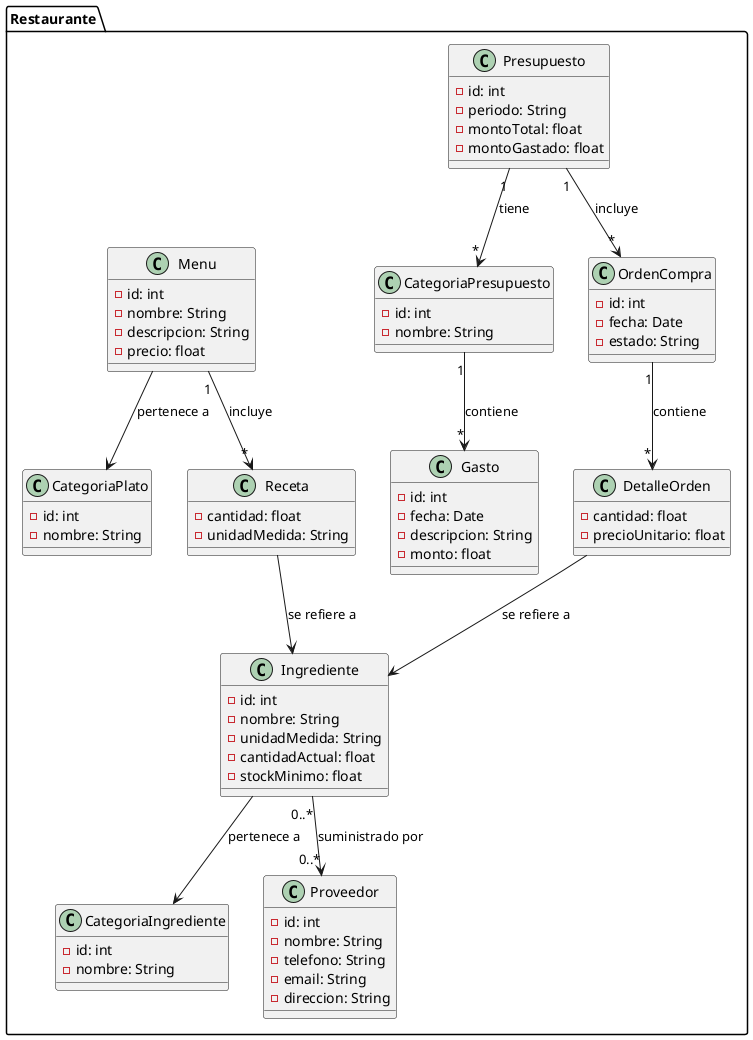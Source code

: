 @startuml
package "Restaurante" {

    '==============================
    ' INVENTARIO
    '==============================
    
        class Ingrediente {
            - id: int
            - nombre: String
            - unidadMedida: String
            - cantidadActual: float
            - stockMinimo: float
        }

        class CategoriaIngrediente {
            - id: int
            - nombre: String
        }

        class Proveedor {
            - id: int
            - nombre: String
            - telefono: String
            - email: String
            - direccion: String
        }

        class DetalleOrden {
            - cantidad: float
            - precioUnitario: float
        }

        ' Relaciones Inventario
        Ingrediente --> CategoriaIngrediente : pertenece a
        Ingrediente "0..*" --> "0..*" Proveedor : suministrado por
        DetalleOrden --> Ingrediente : se refiere a
    

    '==============================
    ' PRESUPUESTO
    '==============================
   
        class Presupuesto {
            - id: int
            - periodo: String
            - montoTotal: float
            - montoGastado: float
        }

        class CategoriaPresupuesto {
            - id: int
            - nombre: String
        }

        class Gasto {
            - id: int
            - fecha: Date
            - descripcion: String
            - monto: float
        }

        class OrdenCompra {
            - id: int
            - fecha: Date
            - estado: String
        }

        ' Relaciones Presupuesto
        Presupuesto "1" --> "*" CategoriaPresupuesto : tiene
        CategoriaPresupuesto "1" --> "*" Gasto : contiene
        Presupuesto "1" --> "*" OrdenCompra : incluye
        OrdenCompra "1" --> "*" DetalleOrden : contiene
    

    '==============================
    ' MENÚ
    '==============================
    
        class Menu {
            - id: int
            - nombre: String
            - descripcion: String
            - precio: float
        }

        class CategoriaPlato {
            - id: int
            - nombre: String
        }

        class Receta {
            - cantidad: float
            - unidadMedida: String
        }

        ' Relaciones Menú
        Menu --> CategoriaPlato : pertenece a
        Menu "1" --> "*" Receta : incluye
        Receta --> Ingrediente : se refiere a
    
}

@enduml
